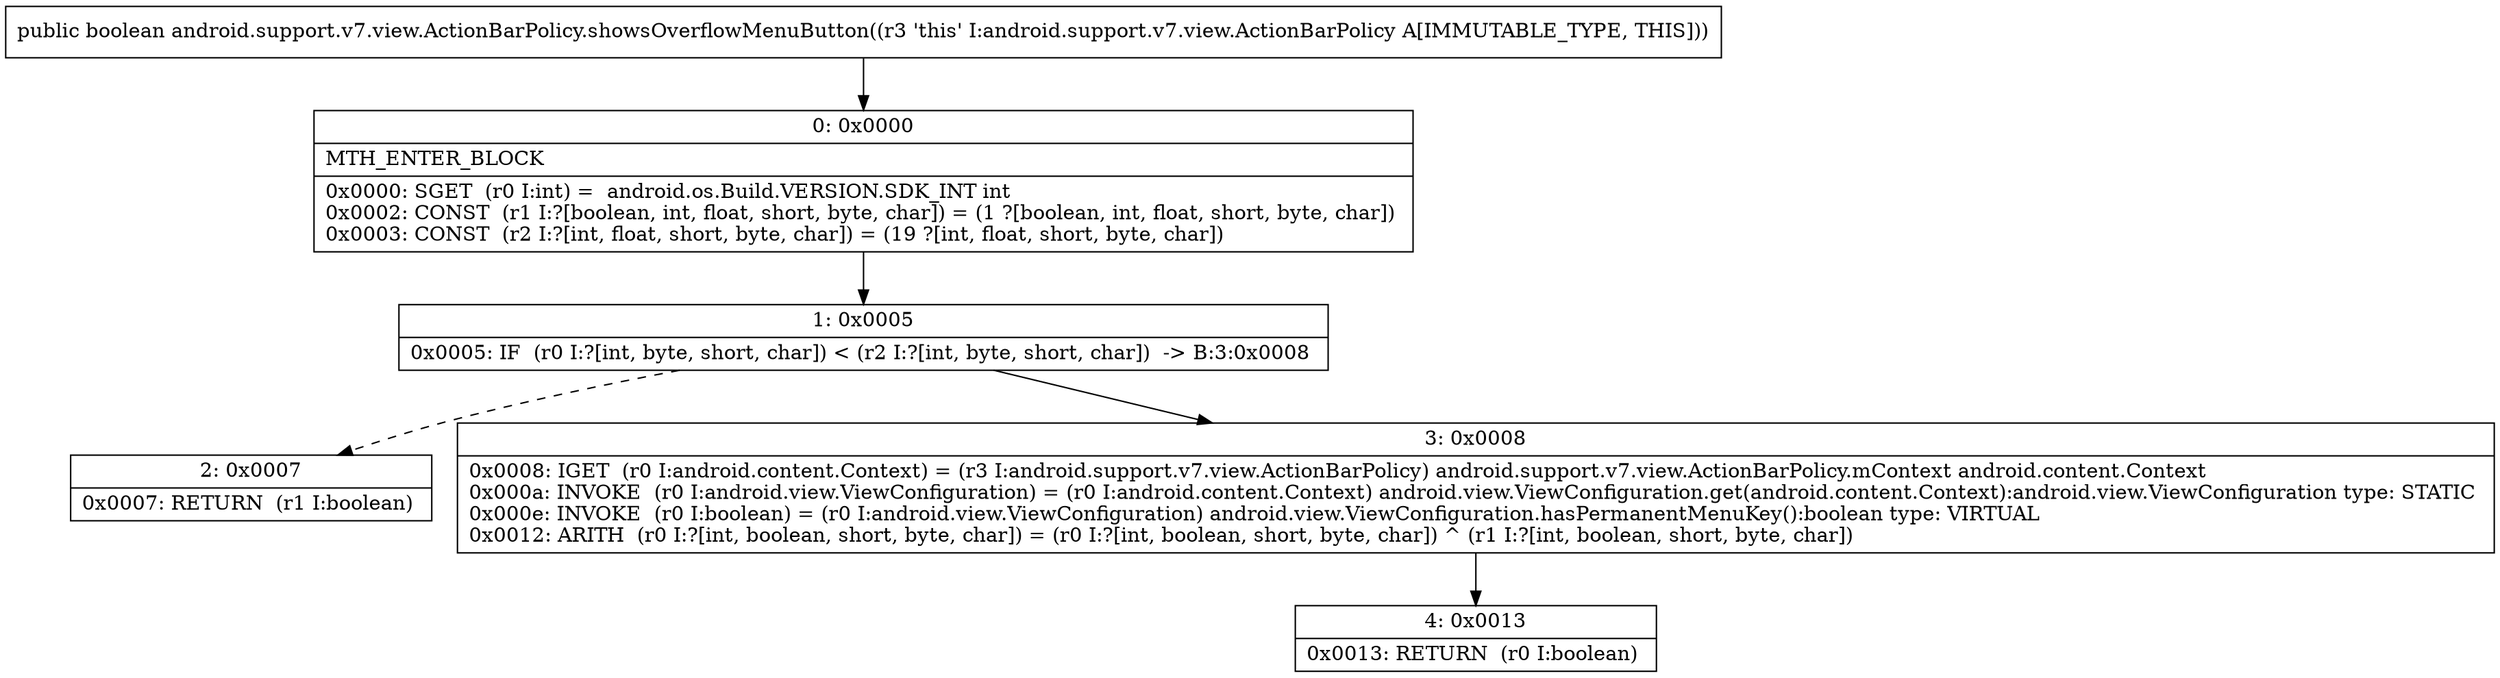 digraph "CFG forandroid.support.v7.view.ActionBarPolicy.showsOverflowMenuButton()Z" {
Node_0 [shape=record,label="{0\:\ 0x0000|MTH_ENTER_BLOCK\l|0x0000: SGET  (r0 I:int) =  android.os.Build.VERSION.SDK_INT int \l0x0002: CONST  (r1 I:?[boolean, int, float, short, byte, char]) = (1 ?[boolean, int, float, short, byte, char]) \l0x0003: CONST  (r2 I:?[int, float, short, byte, char]) = (19 ?[int, float, short, byte, char]) \l}"];
Node_1 [shape=record,label="{1\:\ 0x0005|0x0005: IF  (r0 I:?[int, byte, short, char]) \< (r2 I:?[int, byte, short, char])  \-\> B:3:0x0008 \l}"];
Node_2 [shape=record,label="{2\:\ 0x0007|0x0007: RETURN  (r1 I:boolean) \l}"];
Node_3 [shape=record,label="{3\:\ 0x0008|0x0008: IGET  (r0 I:android.content.Context) = (r3 I:android.support.v7.view.ActionBarPolicy) android.support.v7.view.ActionBarPolicy.mContext android.content.Context \l0x000a: INVOKE  (r0 I:android.view.ViewConfiguration) = (r0 I:android.content.Context) android.view.ViewConfiguration.get(android.content.Context):android.view.ViewConfiguration type: STATIC \l0x000e: INVOKE  (r0 I:boolean) = (r0 I:android.view.ViewConfiguration) android.view.ViewConfiguration.hasPermanentMenuKey():boolean type: VIRTUAL \l0x0012: ARITH  (r0 I:?[int, boolean, short, byte, char]) = (r0 I:?[int, boolean, short, byte, char]) ^ (r1 I:?[int, boolean, short, byte, char]) \l}"];
Node_4 [shape=record,label="{4\:\ 0x0013|0x0013: RETURN  (r0 I:boolean) \l}"];
MethodNode[shape=record,label="{public boolean android.support.v7.view.ActionBarPolicy.showsOverflowMenuButton((r3 'this' I:android.support.v7.view.ActionBarPolicy A[IMMUTABLE_TYPE, THIS])) }"];
MethodNode -> Node_0;
Node_0 -> Node_1;
Node_1 -> Node_2[style=dashed];
Node_1 -> Node_3;
Node_3 -> Node_4;
}

